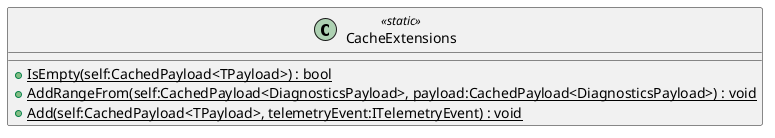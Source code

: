 @startuml
class CacheExtensions <<static>> {
    + {static} IsEmpty(self:CachedPayload<TPayload>) : bool
    + {static} AddRangeFrom(self:CachedPayload<DiagnosticsPayload>, payload:CachedPayload<DiagnosticsPayload>) : void
    + {static} Add(self:CachedPayload<TPayload>, telemetryEvent:ITelemetryEvent) : void
}
@enduml

